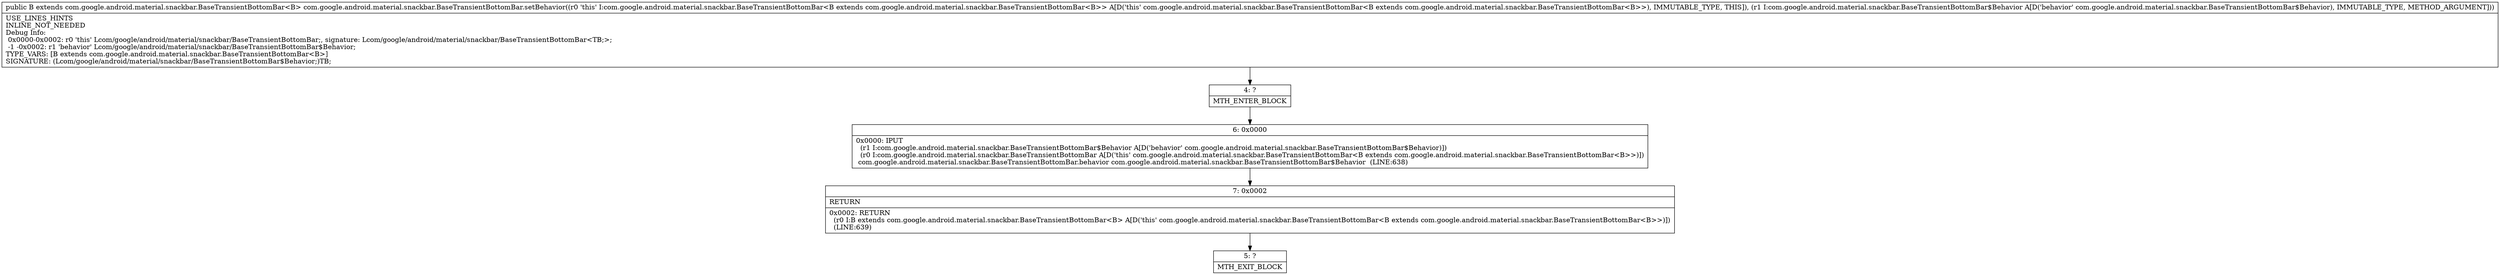 digraph "CFG forcom.google.android.material.snackbar.BaseTransientBottomBar.setBehavior(Lcom\/google\/android\/material\/snackbar\/BaseTransientBottomBar$Behavior;)Lcom\/google\/android\/material\/snackbar\/BaseTransientBottomBar;" {
Node_4 [shape=record,label="{4\:\ ?|MTH_ENTER_BLOCK\l}"];
Node_6 [shape=record,label="{6\:\ 0x0000|0x0000: IPUT  \l  (r1 I:com.google.android.material.snackbar.BaseTransientBottomBar$Behavior A[D('behavior' com.google.android.material.snackbar.BaseTransientBottomBar$Behavior)])\l  (r0 I:com.google.android.material.snackbar.BaseTransientBottomBar A[D('this' com.google.android.material.snackbar.BaseTransientBottomBar\<B extends com.google.android.material.snackbar.BaseTransientBottomBar\<B\>\>)])\l com.google.android.material.snackbar.BaseTransientBottomBar.behavior com.google.android.material.snackbar.BaseTransientBottomBar$Behavior  (LINE:638)\l}"];
Node_7 [shape=record,label="{7\:\ 0x0002|RETURN\l|0x0002: RETURN  \l  (r0 I:B extends com.google.android.material.snackbar.BaseTransientBottomBar\<B\> A[D('this' com.google.android.material.snackbar.BaseTransientBottomBar\<B extends com.google.android.material.snackbar.BaseTransientBottomBar\<B\>\>)])\l  (LINE:639)\l}"];
Node_5 [shape=record,label="{5\:\ ?|MTH_EXIT_BLOCK\l}"];
MethodNode[shape=record,label="{public B extends com.google.android.material.snackbar.BaseTransientBottomBar\<B\> com.google.android.material.snackbar.BaseTransientBottomBar.setBehavior((r0 'this' I:com.google.android.material.snackbar.BaseTransientBottomBar\<B extends com.google.android.material.snackbar.BaseTransientBottomBar\<B\>\> A[D('this' com.google.android.material.snackbar.BaseTransientBottomBar\<B extends com.google.android.material.snackbar.BaseTransientBottomBar\<B\>\>), IMMUTABLE_TYPE, THIS]), (r1 I:com.google.android.material.snackbar.BaseTransientBottomBar$Behavior A[D('behavior' com.google.android.material.snackbar.BaseTransientBottomBar$Behavior), IMMUTABLE_TYPE, METHOD_ARGUMENT]))  | USE_LINES_HINTS\lINLINE_NOT_NEEDED\lDebug Info:\l  0x0000\-0x0002: r0 'this' Lcom\/google\/android\/material\/snackbar\/BaseTransientBottomBar;, signature: Lcom\/google\/android\/material\/snackbar\/BaseTransientBottomBar\<TB;\>;\l  \-1 \-0x0002: r1 'behavior' Lcom\/google\/android\/material\/snackbar\/BaseTransientBottomBar$Behavior;\lTYPE_VARS: [B extends com.google.android.material.snackbar.BaseTransientBottomBar\<B\>]\lSIGNATURE: (Lcom\/google\/android\/material\/snackbar\/BaseTransientBottomBar$Behavior;)TB;\l}"];
MethodNode -> Node_4;Node_4 -> Node_6;
Node_6 -> Node_7;
Node_7 -> Node_5;
}

